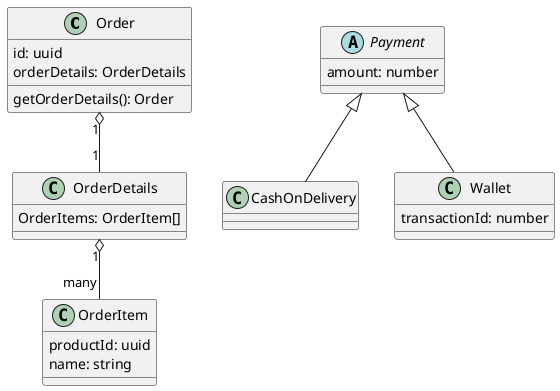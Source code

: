 @startuml

class Order {
    id: uuid
    orderDetails: OrderDetails
    getOrderDetails(): Order
}

class OrderDetails {
    OrderItems: OrderItem[]
}

class OrderItem {
    productId: uuid
    name: string
}

abstract class Payment {
    amount: number
}

class CashOnDelivery {

}

class Wallet {
    transactionId: number
}

Order "1" o-- "1" OrderDetails
OrderDetails "1" o-- "many" OrderItem
Payment <|-- CashOnDelivery
Payment <|-- Wallet
@enduml